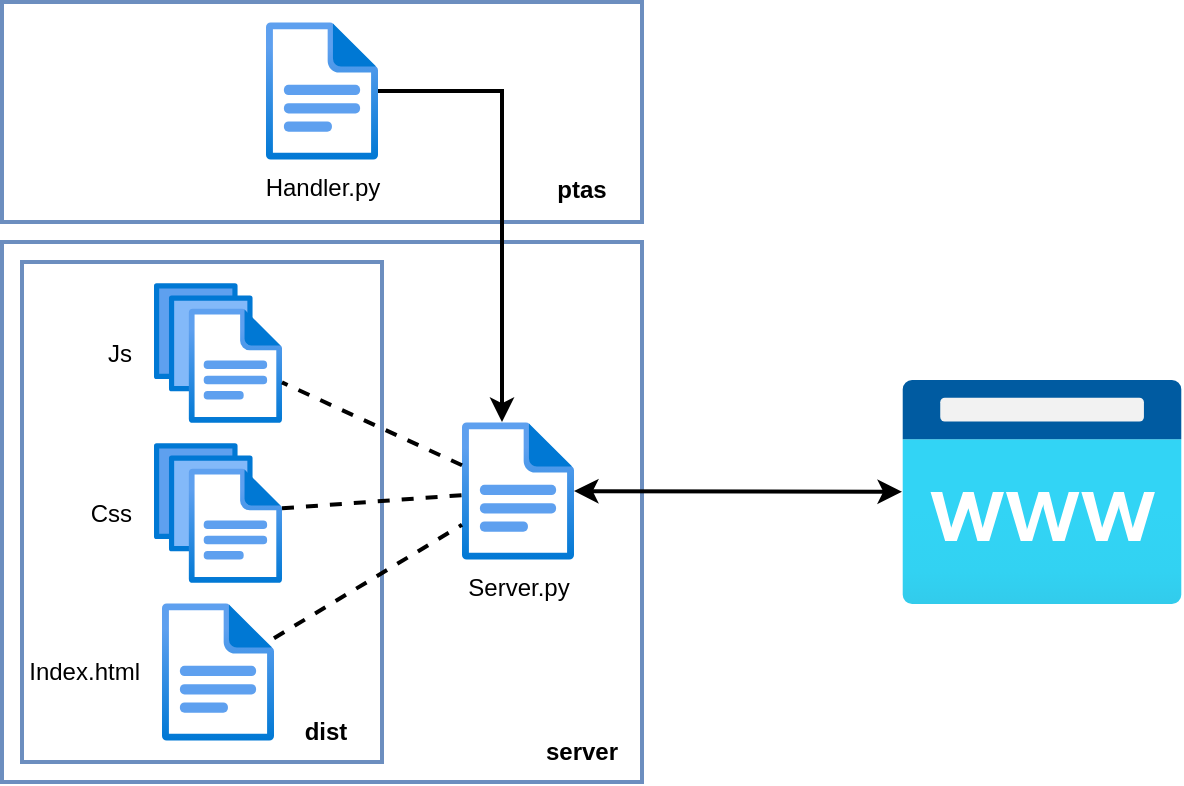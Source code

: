 <mxfile version="15.8.7" type="device"><diagram id="kgpKYQtTHZ0yAKxKKP6v" name="Page-1"><mxGraphModel dx="1102" dy="857" grid="1" gridSize="10" guides="1" tooltips="1" connect="1" arrows="1" fold="1" page="1" pageScale="1" pageWidth="850" pageHeight="1100" math="0" shadow="0"><root><mxCell id="0"/><mxCell id="1" parent="0"/><mxCell id="SJ6agLxsOrhRYks9GvT9-4" value="" style="rounded=0;whiteSpace=wrap;html=1;fillColor=none;strokeColor=#6c8ebf;strokeWidth=2;" vertex="1" parent="1"><mxGeometry x="20" y="140" width="180" height="250" as="geometry"/></mxCell><mxCell id="3GOLCiO_-6x99Gus4kVO-7" value="" style="rounded=0;whiteSpace=wrap;html=1;fillColor=none;strokeColor=#6c8ebf;strokeWidth=2;" parent="1" vertex="1"><mxGeometry x="10" y="130" width="320" height="270" as="geometry"/></mxCell><mxCell id="3GOLCiO_-6x99Gus4kVO-2" value="" style="aspect=fixed;html=1;points=[];align=center;image;fontSize=12;image=img/lib/azure2/app_services/App_Service_Domains.svg;" parent="1" vertex="1"><mxGeometry x="460" y="199" width="140" height="112" as="geometry"/></mxCell><mxCell id="3GOLCiO_-6x99Gus4kVO-3" value="Server.py" style="aspect=fixed;html=1;points=[];align=center;image;fontSize=12;image=img/lib/azure2/general/File.svg;" parent="1" vertex="1"><mxGeometry x="240" y="220" width="56.0" height="69" as="geometry"/></mxCell><mxCell id="3GOLCiO_-6x99Gus4kVO-4" value="Js&amp;nbsp; &amp;nbsp;" style="aspect=fixed;html=1;points=[];align=right;image;fontSize=12;image=img/lib/azure2/general/Files.svg;labelPosition=left;verticalLabelPosition=middle;verticalAlign=middle;" parent="1" vertex="1"><mxGeometry x="86" y="150.5" width="64" height="70" as="geometry"/></mxCell><mxCell id="3GOLCiO_-6x99Gus4kVO-10" value="Css&amp;nbsp; &amp;nbsp;" style="aspect=fixed;html=1;points=[];align=right;image;fontSize=12;image=img/lib/azure2/general/Files.svg;labelPosition=left;verticalLabelPosition=middle;verticalAlign=middle;" parent="1" vertex="1"><mxGeometry x="86" y="230.5" width="64" height="70" as="geometry"/></mxCell><mxCell id="3GOLCiO_-6x99Gus4kVO-12" value="Index.html&amp;nbsp; &amp;nbsp;" style="aspect=fixed;html=1;points=[];align=right;image;fontSize=12;image=img/lib/azure2/general/File.svg;labelPosition=left;verticalLabelPosition=middle;verticalAlign=middle;" parent="1" vertex="1"><mxGeometry x="90" y="310.5" width="56.0" height="69" as="geometry"/></mxCell><mxCell id="3GOLCiO_-6x99Gus4kVO-14" value="" style="endArrow=none;dashed=1;html=1;rounded=0;fontColor=#000000;strokeWidth=2;" parent="1" source="3GOLCiO_-6x99Gus4kVO-3" target="3GOLCiO_-6x99Gus4kVO-4" edge="1"><mxGeometry width="50" height="50" relative="1" as="geometry"><mxPoint x="-150" y="180" as="sourcePoint"/><mxPoint x="-100" y="130" as="targetPoint"/></mxGeometry></mxCell><mxCell id="3GOLCiO_-6x99Gus4kVO-15" value="" style="endArrow=none;dashed=1;html=1;rounded=0;fontColor=#000000;strokeWidth=2;" parent="1" source="3GOLCiO_-6x99Gus4kVO-10" target="3GOLCiO_-6x99Gus4kVO-3" edge="1"><mxGeometry width="50" height="50" relative="1" as="geometry"><mxPoint x="110" y="290" as="sourcePoint"/><mxPoint x="160" y="240" as="targetPoint"/></mxGeometry></mxCell><mxCell id="3GOLCiO_-6x99Gus4kVO-16" value="" style="endArrow=none;dashed=1;html=1;rounded=0;fontColor=#000000;strokeWidth=2;" parent="1" source="3GOLCiO_-6x99Gus4kVO-12" target="3GOLCiO_-6x99Gus4kVO-3" edge="1"><mxGeometry width="50" height="50" relative="1" as="geometry"><mxPoint x="100" y="370" as="sourcePoint"/><mxPoint x="150" y="320" as="targetPoint"/></mxGeometry></mxCell><mxCell id="3GOLCiO_-6x99Gus4kVO-17" value="" style="rounded=0;whiteSpace=wrap;html=1;fillColor=none;strokeColor=#6c8ebf;strokeWidth=2;" parent="1" vertex="1"><mxGeometry x="10" y="10" width="320" height="110" as="geometry"/></mxCell><mxCell id="3GOLCiO_-6x99Gus4kVO-18" value="Handler.py" style="aspect=fixed;html=1;points=[];align=center;image;fontSize=12;image=img/lib/azure2/general/File.svg;" parent="1" vertex="1"><mxGeometry x="142" y="20" width="56.0" height="69" as="geometry"/></mxCell><mxCell id="3GOLCiO_-6x99Gus4kVO-19" value="" style="edgeStyle=elbowEdgeStyle;elbow=horizontal;endArrow=classic;html=1;rounded=0;fontColor=#3333FF;strokeWidth=2;" parent="1" source="3GOLCiO_-6x99Gus4kVO-18" target="3GOLCiO_-6x99Gus4kVO-3" edge="1"><mxGeometry width="50" height="50" relative="1" as="geometry"><mxPoint x="160" y="100" as="sourcePoint"/><mxPoint x="225" y="60" as="targetPoint"/><Array as="points"><mxPoint x="260" y="110"/><mxPoint x="270" y="160"/></Array></mxGeometry></mxCell><mxCell id="3GOLCiO_-6x99Gus4kVO-21" value="" style="endArrow=classic;startArrow=classic;html=1;rounded=0;fontColor=#3333FF;strokeWidth=2;" parent="1" source="3GOLCiO_-6x99Gus4kVO-3" target="3GOLCiO_-6x99Gus4kVO-2" edge="1"><mxGeometry width="50" height="50" relative="1" as="geometry"><mxPoint x="380" y="280" as="sourcePoint"/><mxPoint x="430" y="230" as="targetPoint"/></mxGeometry></mxCell><mxCell id="SJ6agLxsOrhRYks9GvT9-1" value="&lt;b&gt;ptas&lt;/b&gt;" style="text;html=1;strokeColor=none;fillColor=none;align=center;verticalAlign=middle;whiteSpace=wrap;rounded=0;" vertex="1" parent="1"><mxGeometry x="270" y="89" width="60" height="30" as="geometry"/></mxCell><mxCell id="SJ6agLxsOrhRYks9GvT9-2" value="&lt;b&gt;dist&lt;/b&gt;" style="text;html=1;strokeColor=none;fillColor=none;align=center;verticalAlign=middle;whiteSpace=wrap;rounded=0;" vertex="1" parent="1"><mxGeometry x="142" y="360" width="60" height="30" as="geometry"/></mxCell><mxCell id="SJ6agLxsOrhRYks9GvT9-3" value="&lt;b&gt;server&lt;/b&gt;" style="text;html=1;strokeColor=none;fillColor=none;align=center;verticalAlign=middle;whiteSpace=wrap;rounded=0;" vertex="1" parent="1"><mxGeometry x="270" y="370" width="60" height="30" as="geometry"/></mxCell></root></mxGraphModel></diagram></mxfile>